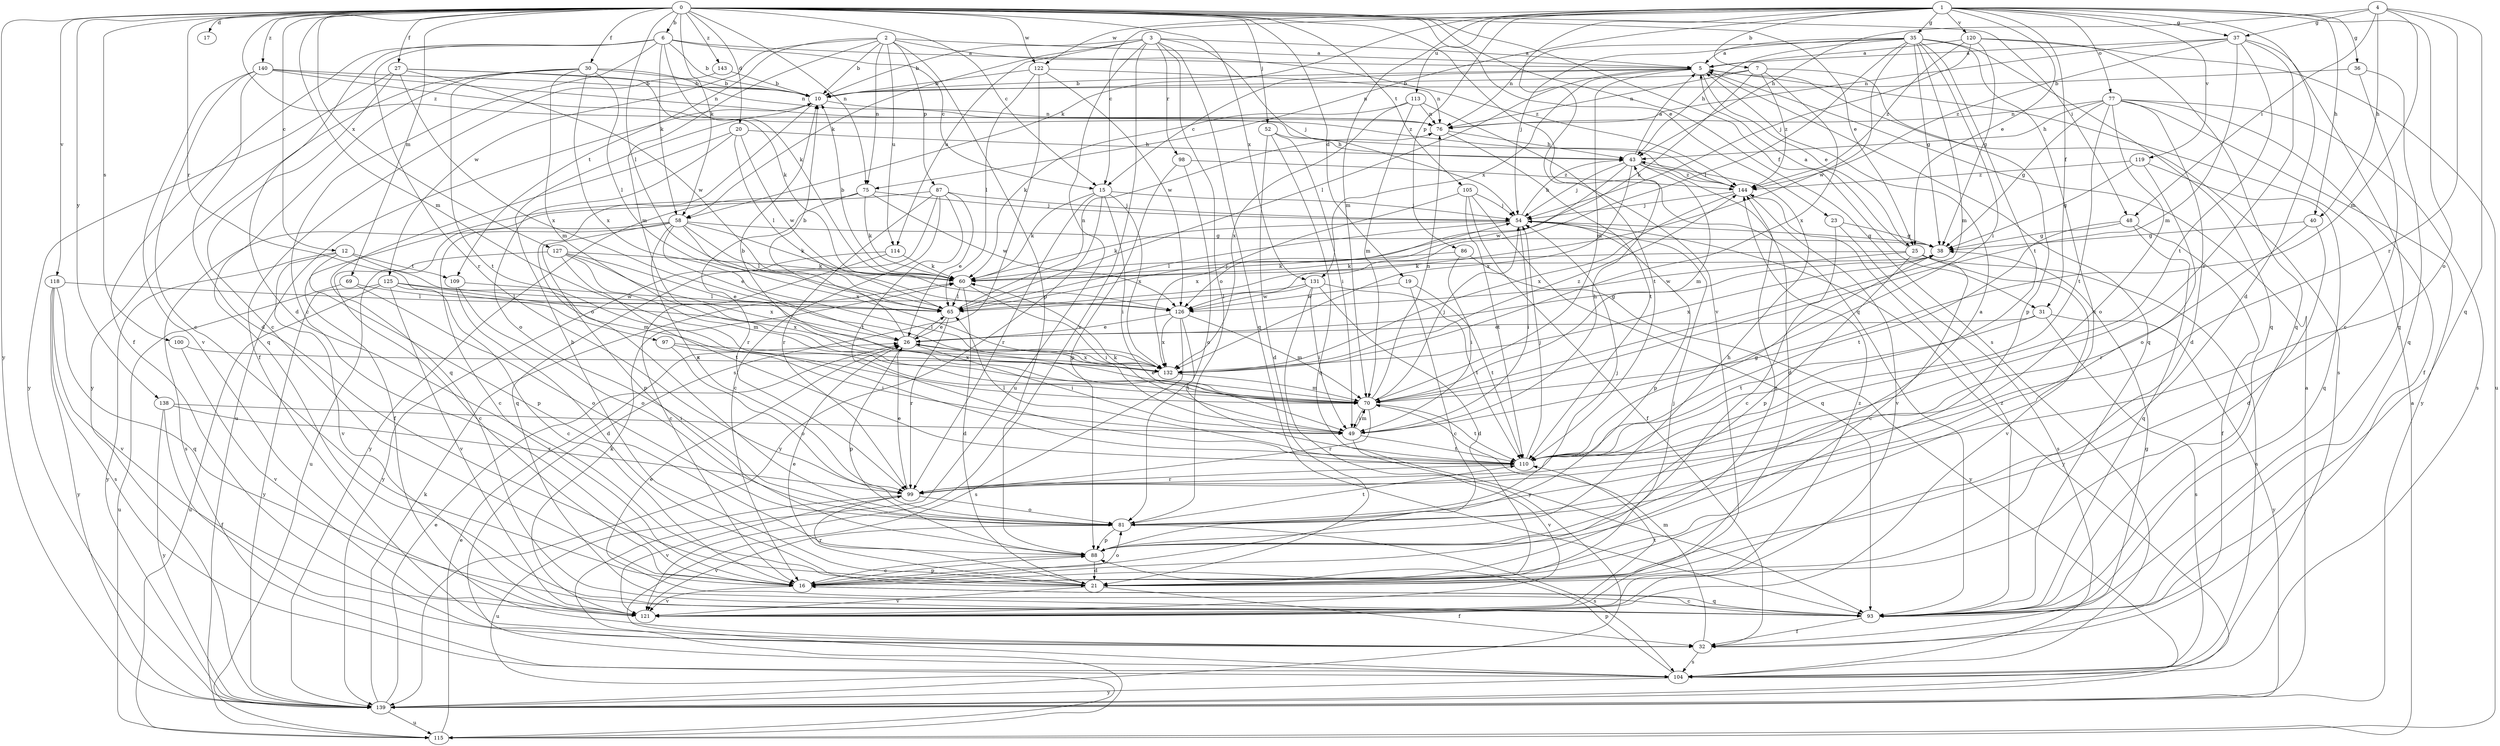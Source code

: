 strict digraph  {
0;
1;
2;
3;
4;
5;
6;
7;
10;
12;
15;
16;
17;
19;
20;
21;
23;
25;
26;
27;
30;
31;
32;
35;
36;
37;
38;
40;
43;
48;
49;
52;
54;
58;
60;
65;
69;
70;
75;
76;
77;
81;
86;
87;
88;
93;
97;
98;
99;
100;
104;
105;
109;
110;
113;
114;
115;
118;
119;
120;
121;
122;
125;
126;
127;
131;
132;
138;
139;
140;
143;
144;
0 -> 6  [label=b];
0 -> 12  [label=c];
0 -> 15  [label=c];
0 -> 17  [label=d];
0 -> 19  [label=d];
0 -> 20  [label=d];
0 -> 23  [label=e];
0 -> 25  [label=e];
0 -> 27  [label=f];
0 -> 30  [label=f];
0 -> 31  [label=f];
0 -> 48  [label=i];
0 -> 52  [label=j];
0 -> 58  [label=k];
0 -> 65  [label=l];
0 -> 69  [label=m];
0 -> 70  [label=m];
0 -> 75  [label=n];
0 -> 93  [label=q];
0 -> 97  [label=r];
0 -> 100  [label=s];
0 -> 104  [label=s];
0 -> 105  [label=t];
0 -> 118  [label=v];
0 -> 122  [label=w];
0 -> 127  [label=x];
0 -> 131  [label=x];
0 -> 138  [label=y];
0 -> 139  [label=y];
0 -> 140  [label=z];
0 -> 143  [label=z];
0 -> 144  [label=z];
1 -> 7  [label=b];
1 -> 15  [label=c];
1 -> 21  [label=d];
1 -> 25  [label=e];
1 -> 31  [label=f];
1 -> 35  [label=g];
1 -> 36  [label=g];
1 -> 37  [label=g];
1 -> 40  [label=h];
1 -> 58  [label=k];
1 -> 70  [label=m];
1 -> 75  [label=n];
1 -> 77  [label=o];
1 -> 81  [label=o];
1 -> 86  [label=p];
1 -> 113  [label=u];
1 -> 119  [label=v];
1 -> 120  [label=v];
1 -> 121  [label=v];
1 -> 122  [label=w];
2 -> 5  [label=a];
2 -> 10  [label=b];
2 -> 70  [label=m];
2 -> 75  [label=n];
2 -> 87  [label=p];
2 -> 88  [label=p];
2 -> 109  [label=t];
2 -> 114  [label=u];
2 -> 125  [label=w];
2 -> 144  [label=z];
3 -> 5  [label=a];
3 -> 10  [label=b];
3 -> 54  [label=j];
3 -> 58  [label=k];
3 -> 81  [label=o];
3 -> 93  [label=q];
3 -> 98  [label=r];
3 -> 114  [label=u];
3 -> 115  [label=u];
3 -> 121  [label=v];
4 -> 37  [label=g];
4 -> 40  [label=h];
4 -> 43  [label=h];
4 -> 48  [label=i];
4 -> 70  [label=m];
4 -> 93  [label=q];
4 -> 99  [label=r];
5 -> 10  [label=b];
5 -> 15  [label=c];
5 -> 25  [label=e];
5 -> 65  [label=l];
5 -> 70  [label=m];
5 -> 93  [label=q];
5 -> 104  [label=s];
5 -> 131  [label=x];
6 -> 5  [label=a];
6 -> 10  [label=b];
6 -> 15  [label=c];
6 -> 16  [label=c];
6 -> 21  [label=d];
6 -> 32  [label=f];
6 -> 58  [label=k];
6 -> 60  [label=k];
6 -> 99  [label=r];
7 -> 10  [label=b];
7 -> 60  [label=k];
7 -> 76  [label=n];
7 -> 88  [label=p];
7 -> 132  [label=x];
7 -> 144  [label=z];
10 -> 76  [label=n];
10 -> 81  [label=o];
10 -> 115  [label=u];
12 -> 70  [label=m];
12 -> 88  [label=p];
12 -> 109  [label=t];
12 -> 121  [label=v];
12 -> 139  [label=y];
15 -> 49  [label=i];
15 -> 54  [label=j];
15 -> 60  [label=k];
15 -> 99  [label=r];
15 -> 132  [label=x];
15 -> 139  [label=y];
16 -> 81  [label=o];
16 -> 88  [label=p];
16 -> 93  [label=q];
16 -> 121  [label=v];
16 -> 144  [label=z];
19 -> 16  [label=c];
19 -> 110  [label=t];
19 -> 126  [label=w];
20 -> 43  [label=h];
20 -> 65  [label=l];
20 -> 81  [label=o];
20 -> 93  [label=q];
20 -> 126  [label=w];
21 -> 10  [label=b];
21 -> 26  [label=e];
21 -> 32  [label=f];
21 -> 54  [label=j];
21 -> 99  [label=r];
21 -> 121  [label=v];
23 -> 16  [label=c];
23 -> 38  [label=g];
23 -> 104  [label=s];
25 -> 5  [label=a];
25 -> 16  [label=c];
25 -> 60  [label=k];
25 -> 88  [label=p];
25 -> 104  [label=s];
25 -> 121  [label=v];
25 -> 126  [label=w];
26 -> 10  [label=b];
26 -> 38  [label=g];
26 -> 49  [label=i];
26 -> 65  [label=l];
26 -> 88  [label=p];
26 -> 132  [label=x];
27 -> 10  [label=b];
27 -> 16  [label=c];
27 -> 60  [label=k];
27 -> 126  [label=w];
27 -> 132  [label=x];
27 -> 139  [label=y];
30 -> 10  [label=b];
30 -> 65  [label=l];
30 -> 70  [label=m];
30 -> 76  [label=n];
30 -> 93  [label=q];
30 -> 110  [label=t];
30 -> 132  [label=x];
30 -> 139  [label=y];
31 -> 26  [label=e];
31 -> 104  [label=s];
31 -> 110  [label=t];
31 -> 139  [label=y];
32 -> 38  [label=g];
32 -> 70  [label=m];
32 -> 104  [label=s];
35 -> 5  [label=a];
35 -> 16  [label=c];
35 -> 38  [label=g];
35 -> 43  [label=h];
35 -> 49  [label=i];
35 -> 54  [label=j];
35 -> 65  [label=l];
35 -> 70  [label=m];
35 -> 76  [label=n];
35 -> 93  [label=q];
35 -> 110  [label=t];
35 -> 126  [label=w];
36 -> 10  [label=b];
36 -> 16  [label=c];
36 -> 93  [label=q];
37 -> 5  [label=a];
37 -> 70  [label=m];
37 -> 76  [label=n];
37 -> 93  [label=q];
37 -> 99  [label=r];
37 -> 110  [label=t];
37 -> 144  [label=z];
38 -> 60  [label=k];
38 -> 132  [label=x];
40 -> 21  [label=d];
40 -> 38  [label=g];
40 -> 99  [label=r];
43 -> 5  [label=a];
43 -> 21  [label=d];
43 -> 54  [label=j];
43 -> 70  [label=m];
43 -> 126  [label=w];
43 -> 132  [label=x];
43 -> 144  [label=z];
48 -> 32  [label=f];
48 -> 38  [label=g];
48 -> 93  [label=q];
48 -> 110  [label=t];
49 -> 43  [label=h];
49 -> 60  [label=k];
49 -> 70  [label=m];
49 -> 110  [label=t];
49 -> 121  [label=v];
52 -> 21  [label=d];
52 -> 43  [label=h];
52 -> 49  [label=i];
52 -> 93  [label=q];
54 -> 38  [label=g];
54 -> 43  [label=h];
54 -> 49  [label=i];
54 -> 60  [label=k];
54 -> 65  [label=l];
54 -> 88  [label=p];
54 -> 139  [label=y];
58 -> 16  [label=c];
58 -> 26  [label=e];
58 -> 38  [label=g];
58 -> 60  [label=k];
58 -> 65  [label=l];
58 -> 88  [label=p];
58 -> 99  [label=r];
58 -> 104  [label=s];
58 -> 132  [label=x];
60 -> 10  [label=b];
60 -> 21  [label=d];
60 -> 49  [label=i];
60 -> 65  [label=l];
65 -> 26  [label=e];
65 -> 54  [label=j];
65 -> 76  [label=n];
65 -> 99  [label=r];
69 -> 65  [label=l];
69 -> 81  [label=o];
69 -> 115  [label=u];
70 -> 10  [label=b];
70 -> 26  [label=e];
70 -> 49  [label=i];
70 -> 54  [label=j];
70 -> 76  [label=n];
70 -> 99  [label=r];
70 -> 110  [label=t];
75 -> 32  [label=f];
75 -> 54  [label=j];
75 -> 60  [label=k];
75 -> 99  [label=r];
75 -> 115  [label=u];
75 -> 126  [label=w];
76 -> 43  [label=h];
76 -> 110  [label=t];
77 -> 21  [label=d];
77 -> 32  [label=f];
77 -> 38  [label=g];
77 -> 43  [label=h];
77 -> 76  [label=n];
77 -> 81  [label=o];
77 -> 104  [label=s];
77 -> 110  [label=t];
77 -> 139  [label=y];
81 -> 54  [label=j];
81 -> 88  [label=p];
81 -> 104  [label=s];
81 -> 110  [label=t];
81 -> 121  [label=v];
86 -> 49  [label=i];
86 -> 60  [label=k];
86 -> 139  [label=y];
87 -> 16  [label=c];
87 -> 26  [label=e];
87 -> 54  [label=j];
87 -> 93  [label=q];
87 -> 99  [label=r];
87 -> 110  [label=t];
87 -> 139  [label=y];
88 -> 5  [label=a];
88 -> 16  [label=c];
88 -> 21  [label=d];
88 -> 43  [label=h];
93 -> 16  [label=c];
93 -> 26  [label=e];
93 -> 32  [label=f];
93 -> 144  [label=z];
97 -> 49  [label=i];
97 -> 81  [label=o];
97 -> 132  [label=x];
98 -> 81  [label=o];
98 -> 88  [label=p];
98 -> 144  [label=z];
99 -> 26  [label=e];
99 -> 81  [label=o];
99 -> 115  [label=u];
99 -> 121  [label=v];
100 -> 121  [label=v];
100 -> 132  [label=x];
104 -> 88  [label=p];
104 -> 139  [label=y];
105 -> 32  [label=f];
105 -> 54  [label=j];
105 -> 93  [label=q];
105 -> 110  [label=t];
105 -> 132  [label=x];
109 -> 21  [label=d];
109 -> 65  [label=l];
109 -> 81  [label=o];
110 -> 38  [label=g];
110 -> 54  [label=j];
110 -> 65  [label=l];
110 -> 99  [label=r];
113 -> 60  [label=k];
113 -> 70  [label=m];
113 -> 76  [label=n];
113 -> 110  [label=t];
113 -> 132  [label=x];
114 -> 16  [label=c];
114 -> 60  [label=k];
114 -> 139  [label=y];
115 -> 5  [label=a];
115 -> 26  [label=e];
118 -> 65  [label=l];
118 -> 93  [label=q];
118 -> 104  [label=s];
118 -> 121  [label=v];
118 -> 139  [label=y];
119 -> 38  [label=g];
119 -> 81  [label=o];
119 -> 93  [label=q];
119 -> 144  [label=z];
120 -> 5  [label=a];
120 -> 38  [label=g];
120 -> 54  [label=j];
120 -> 93  [label=q];
120 -> 115  [label=u];
120 -> 144  [label=z];
121 -> 60  [label=k];
121 -> 110  [label=t];
121 -> 144  [label=z];
122 -> 10  [label=b];
122 -> 65  [label=l];
122 -> 76  [label=n];
122 -> 104  [label=s];
122 -> 126  [label=w];
125 -> 16  [label=c];
125 -> 115  [label=u];
125 -> 121  [label=v];
125 -> 126  [label=w];
125 -> 132  [label=x];
125 -> 139  [label=y];
126 -> 26  [label=e];
126 -> 70  [label=m];
126 -> 104  [label=s];
126 -> 110  [label=t];
126 -> 132  [label=x];
127 -> 16  [label=c];
127 -> 26  [label=e];
127 -> 60  [label=k];
127 -> 70  [label=m];
127 -> 110  [label=t];
127 -> 132  [label=x];
131 -> 21  [label=d];
131 -> 49  [label=i];
131 -> 65  [label=l];
131 -> 110  [label=t];
131 -> 126  [label=w];
131 -> 139  [label=y];
132 -> 70  [label=m];
132 -> 144  [label=z];
138 -> 32  [label=f];
138 -> 49  [label=i];
138 -> 99  [label=r];
138 -> 139  [label=y];
139 -> 5  [label=a];
139 -> 26  [label=e];
139 -> 60  [label=k];
139 -> 115  [label=u];
140 -> 10  [label=b];
140 -> 16  [label=c];
140 -> 21  [label=d];
140 -> 76  [label=n];
140 -> 121  [label=v];
140 -> 144  [label=z];
143 -> 10  [label=b];
143 -> 32  [label=f];
144 -> 54  [label=j];
144 -> 121  [label=v];
144 -> 132  [label=x];
}
